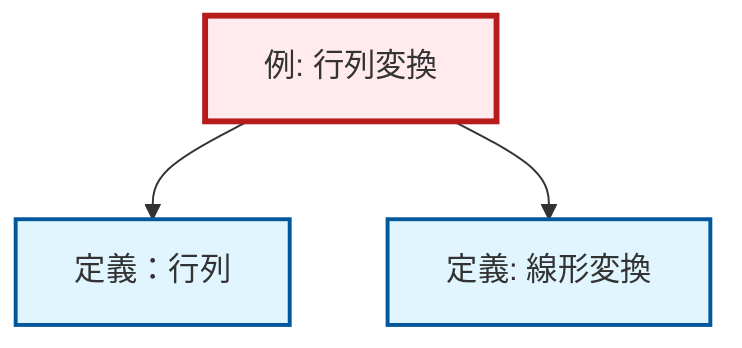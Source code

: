 graph TD
    classDef definition fill:#e1f5fe,stroke:#01579b,stroke-width:2px
    classDef theorem fill:#f3e5f5,stroke:#4a148c,stroke-width:2px
    classDef axiom fill:#fff3e0,stroke:#e65100,stroke-width:2px
    classDef example fill:#e8f5e9,stroke:#1b5e20,stroke-width:2px
    classDef current fill:#ffebee,stroke:#b71c1c,stroke-width:3px
    ex-matrix-transformation["例: 行列変換"]:::example
    def-matrix["定義：行列"]:::definition
    def-linear-transformation["定義: 線形変換"]:::definition
    ex-matrix-transformation --> def-matrix
    ex-matrix-transformation --> def-linear-transformation
    class ex-matrix-transformation current